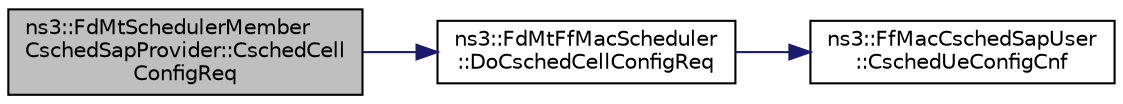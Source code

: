 digraph "ns3::FdMtSchedulerMemberCschedSapProvider::CschedCellConfigReq"
{
  edge [fontname="Helvetica",fontsize="10",labelfontname="Helvetica",labelfontsize="10"];
  node [fontname="Helvetica",fontsize="10",shape=record];
  rankdir="LR";
  Node1 [label="ns3::FdMtSchedulerMember\lCschedSapProvider::CschedCell\lConfigReq",height=0.2,width=0.4,color="black", fillcolor="grey75", style="filled", fontcolor="black"];
  Node1 -> Node2 [color="midnightblue",fontsize="10",style="solid"];
  Node2 [label="ns3::FdMtFfMacScheduler\l::DoCschedCellConfigReq",height=0.2,width=0.4,color="black", fillcolor="white", style="filled",URL="$dc/d16/classns3_1_1FdMtFfMacScheduler.html#a0d32ee29d79325c13e6478a61362066c"];
  Node2 -> Node3 [color="midnightblue",fontsize="10",style="solid"];
  Node3 [label="ns3::FfMacCschedSapUser\l::CschedUeConfigCnf",height=0.2,width=0.4,color="black", fillcolor="white", style="filled",URL="$d9/d82/classns3_1_1FfMacCschedSapUser.html#aecc852478a4ba7e4cd868dae75e01b68"];
}
